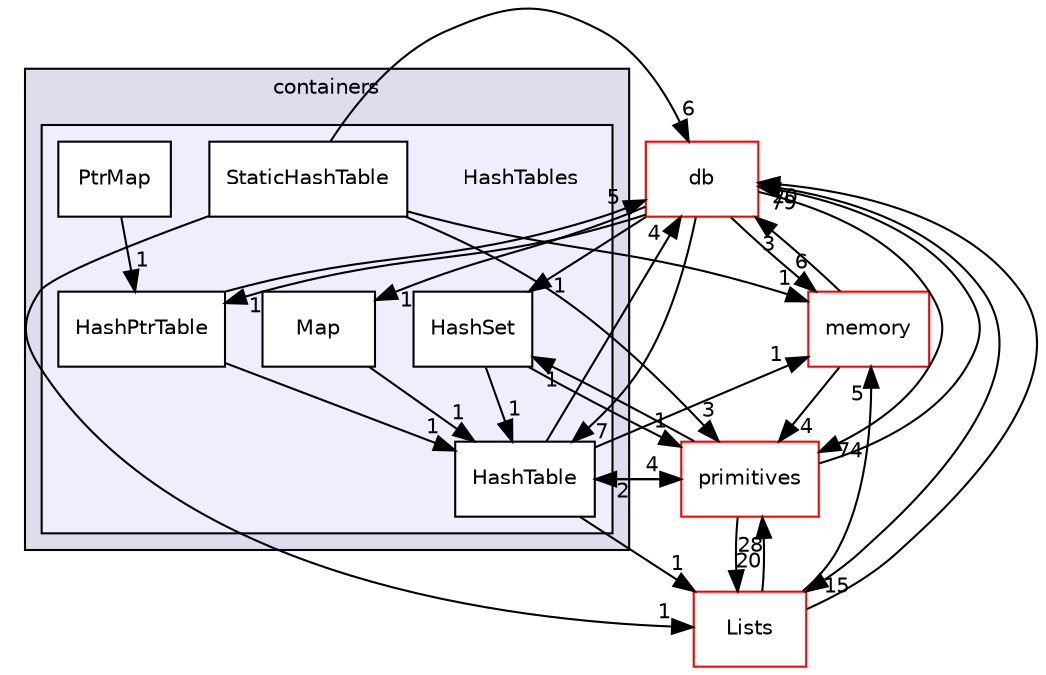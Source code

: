 digraph "src/OpenFOAM/containers/HashTables" {
  bgcolor=transparent;
  compound=true
  node [ fontsize="10", fontname="Helvetica"];
  edge [ labelfontsize="10", labelfontname="Helvetica"];
  subgraph clusterdir_19d0872053bde092be81d7fe3f56cbf7 {
    graph [ bgcolor="#ddddee", pencolor="black", label="containers" fontname="Helvetica", fontsize="10", URL="dir_19d0872053bde092be81d7fe3f56cbf7.html"]
  subgraph clusterdir_46dbcbff8acc0ae94a21b2306d4033de {
    graph [ bgcolor="#eeeeff", pencolor="black", label="" URL="dir_46dbcbff8acc0ae94a21b2306d4033de.html"];
    dir_46dbcbff8acc0ae94a21b2306d4033de [shape=plaintext label="HashTables"];
    dir_9d052a20cc7c72f2042723e1f64d72da [shape=box label="HashPtrTable" color="black" fillcolor="white" style="filled" URL="dir_9d052a20cc7c72f2042723e1f64d72da.html"];
    dir_86ef61c4f082e14e1ecb08a941813d2b [shape=box label="HashSet" color="black" fillcolor="white" style="filled" URL="dir_86ef61c4f082e14e1ecb08a941813d2b.html"];
    dir_dcde9bf13ea0c61e93d77318a0380b7d [shape=box label="HashTable" color="black" fillcolor="white" style="filled" URL="dir_dcde9bf13ea0c61e93d77318a0380b7d.html"];
    dir_b3412b905c0ae5090c3c1102e09cbfa0 [shape=box label="Map" color="black" fillcolor="white" style="filled" URL="dir_b3412b905c0ae5090c3c1102e09cbfa0.html"];
    dir_f0f844ad99fd21ac36e8fc27f2ba0572 [shape=box label="PtrMap" color="black" fillcolor="white" style="filled" URL="dir_f0f844ad99fd21ac36e8fc27f2ba0572.html"];
    dir_259d0397076cbc0edc693fde15a7bf04 [shape=box label="StaticHashTable" color="black" fillcolor="white" style="filled" URL="dir_259d0397076cbc0edc693fde15a7bf04.html"];
  }
  }
  dir_385a22dcc2f7120acb0f1a7a832b3b8d [shape=box label="memory" color="red" URL="dir_385a22dcc2f7120acb0f1a7a832b3b8d.html"];
  dir_63c634f7a7cfd679ac26c67fb30fc32f [shape=box label="db" color="red" URL="dir_63c634f7a7cfd679ac26c67fb30fc32f.html"];
  dir_3e50f45338116b169052b428016851aa [shape=box label="primitives" color="red" URL="dir_3e50f45338116b169052b428016851aa.html"];
  dir_f87fe3b02e96c330e8a853ff310f1666 [shape=box label="Lists" color="red" URL="dir_f87fe3b02e96c330e8a853ff310f1666.html"];
  dir_9d052a20cc7c72f2042723e1f64d72da->dir_dcde9bf13ea0c61e93d77318a0380b7d [headlabel="1", labeldistance=1.5 headhref="dir_001968_001970.html"];
  dir_9d052a20cc7c72f2042723e1f64d72da->dir_63c634f7a7cfd679ac26c67fb30fc32f [headlabel="5", labeldistance=1.5 headhref="dir_001968_002006.html"];
  dir_dcde9bf13ea0c61e93d77318a0380b7d->dir_385a22dcc2f7120acb0f1a7a832b3b8d [headlabel="1", labeldistance=1.5 headhref="dir_001970_002276.html"];
  dir_dcde9bf13ea0c61e93d77318a0380b7d->dir_63c634f7a7cfd679ac26c67fb30fc32f [headlabel="4", labeldistance=1.5 headhref="dir_001970_002006.html"];
  dir_dcde9bf13ea0c61e93d77318a0380b7d->dir_3e50f45338116b169052b428016851aa [headlabel="4", labeldistance=1.5 headhref="dir_001970_002380.html"];
  dir_dcde9bf13ea0c61e93d77318a0380b7d->dir_f87fe3b02e96c330e8a853ff310f1666 [headlabel="1", labeldistance=1.5 headhref="dir_001970_001986.html"];
  dir_385a22dcc2f7120acb0f1a7a832b3b8d->dir_63c634f7a7cfd679ac26c67fb30fc32f [headlabel="3", labeldistance=1.5 headhref="dir_002276_002006.html"];
  dir_385a22dcc2f7120acb0f1a7a832b3b8d->dir_3e50f45338116b169052b428016851aa [headlabel="4", labeldistance=1.5 headhref="dir_002276_002380.html"];
  dir_b3412b905c0ae5090c3c1102e09cbfa0->dir_dcde9bf13ea0c61e93d77318a0380b7d [headlabel="1", labeldistance=1.5 headhref="dir_001971_001970.html"];
  dir_63c634f7a7cfd679ac26c67fb30fc32f->dir_9d052a20cc7c72f2042723e1f64d72da [headlabel="1", labeldistance=1.5 headhref="dir_002006_001968.html"];
  dir_63c634f7a7cfd679ac26c67fb30fc32f->dir_dcde9bf13ea0c61e93d77318a0380b7d [headlabel="7", labeldistance=1.5 headhref="dir_002006_001970.html"];
  dir_63c634f7a7cfd679ac26c67fb30fc32f->dir_385a22dcc2f7120acb0f1a7a832b3b8d [headlabel="6", labeldistance=1.5 headhref="dir_002006_002276.html"];
  dir_63c634f7a7cfd679ac26c67fb30fc32f->dir_b3412b905c0ae5090c3c1102e09cbfa0 [headlabel="1", labeldistance=1.5 headhref="dir_002006_001971.html"];
  dir_63c634f7a7cfd679ac26c67fb30fc32f->dir_3e50f45338116b169052b428016851aa [headlabel="74", labeldistance=1.5 headhref="dir_002006_002380.html"];
  dir_63c634f7a7cfd679ac26c67fb30fc32f->dir_f87fe3b02e96c330e8a853ff310f1666 [headlabel="15", labeldistance=1.5 headhref="dir_002006_001986.html"];
  dir_63c634f7a7cfd679ac26c67fb30fc32f->dir_86ef61c4f082e14e1ecb08a941813d2b [headlabel="1", labeldistance=1.5 headhref="dir_002006_001969.html"];
  dir_3e50f45338116b169052b428016851aa->dir_dcde9bf13ea0c61e93d77318a0380b7d [headlabel="2", labeldistance=1.5 headhref="dir_002380_001970.html"];
  dir_3e50f45338116b169052b428016851aa->dir_63c634f7a7cfd679ac26c67fb30fc32f [headlabel="79", labeldistance=1.5 headhref="dir_002380_002006.html"];
  dir_3e50f45338116b169052b428016851aa->dir_f87fe3b02e96c330e8a853ff310f1666 [headlabel="20", labeldistance=1.5 headhref="dir_002380_001986.html"];
  dir_3e50f45338116b169052b428016851aa->dir_86ef61c4f082e14e1ecb08a941813d2b [headlabel="1", labeldistance=1.5 headhref="dir_002380_001969.html"];
  dir_f0f844ad99fd21ac36e8fc27f2ba0572->dir_9d052a20cc7c72f2042723e1f64d72da [headlabel="1", labeldistance=1.5 headhref="dir_001972_001968.html"];
  dir_f87fe3b02e96c330e8a853ff310f1666->dir_385a22dcc2f7120acb0f1a7a832b3b8d [headlabel="5", labeldistance=1.5 headhref="dir_001986_002276.html"];
  dir_f87fe3b02e96c330e8a853ff310f1666->dir_63c634f7a7cfd679ac26c67fb30fc32f [headlabel="20", labeldistance=1.5 headhref="dir_001986_002006.html"];
  dir_f87fe3b02e96c330e8a853ff310f1666->dir_3e50f45338116b169052b428016851aa [headlabel="28", labeldistance=1.5 headhref="dir_001986_002380.html"];
  dir_259d0397076cbc0edc693fde15a7bf04->dir_385a22dcc2f7120acb0f1a7a832b3b8d [headlabel="1", labeldistance=1.5 headhref="dir_001973_002276.html"];
  dir_259d0397076cbc0edc693fde15a7bf04->dir_63c634f7a7cfd679ac26c67fb30fc32f [headlabel="6", labeldistance=1.5 headhref="dir_001973_002006.html"];
  dir_259d0397076cbc0edc693fde15a7bf04->dir_3e50f45338116b169052b428016851aa [headlabel="3", labeldistance=1.5 headhref="dir_001973_002380.html"];
  dir_259d0397076cbc0edc693fde15a7bf04->dir_f87fe3b02e96c330e8a853ff310f1666 [headlabel="1", labeldistance=1.5 headhref="dir_001973_001986.html"];
  dir_86ef61c4f082e14e1ecb08a941813d2b->dir_dcde9bf13ea0c61e93d77318a0380b7d [headlabel="1", labeldistance=1.5 headhref="dir_001969_001970.html"];
  dir_86ef61c4f082e14e1ecb08a941813d2b->dir_3e50f45338116b169052b428016851aa [headlabel="1", labeldistance=1.5 headhref="dir_001969_002380.html"];
}
